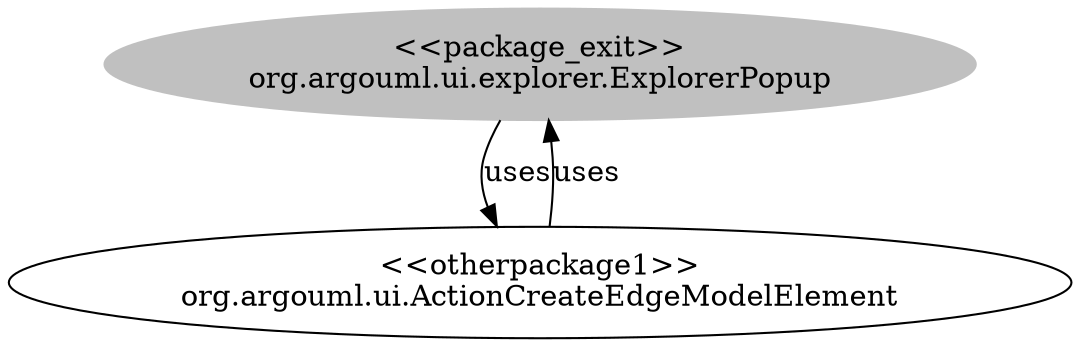digraph cd {
	org_argouml_ui_explorer_ExplorerPopup [label="<<package_exit>>
org.argouml.ui.explorer.ExplorerPopup",style=filled,color="grey"];
	org_argouml_ui_ActionCreateEdgeModelElement [label="<<otherpackage1>>
org.argouml.ui.ActionCreateEdgeModelElement"];
	org_argouml_ui_explorer_ExplorerPopup -> org_argouml_ui_ActionCreateEdgeModelElement [label=uses];
	org_argouml_ui_ActionCreateEdgeModelElement -> org_argouml_ui_explorer_ExplorerPopup [label=uses];
}
